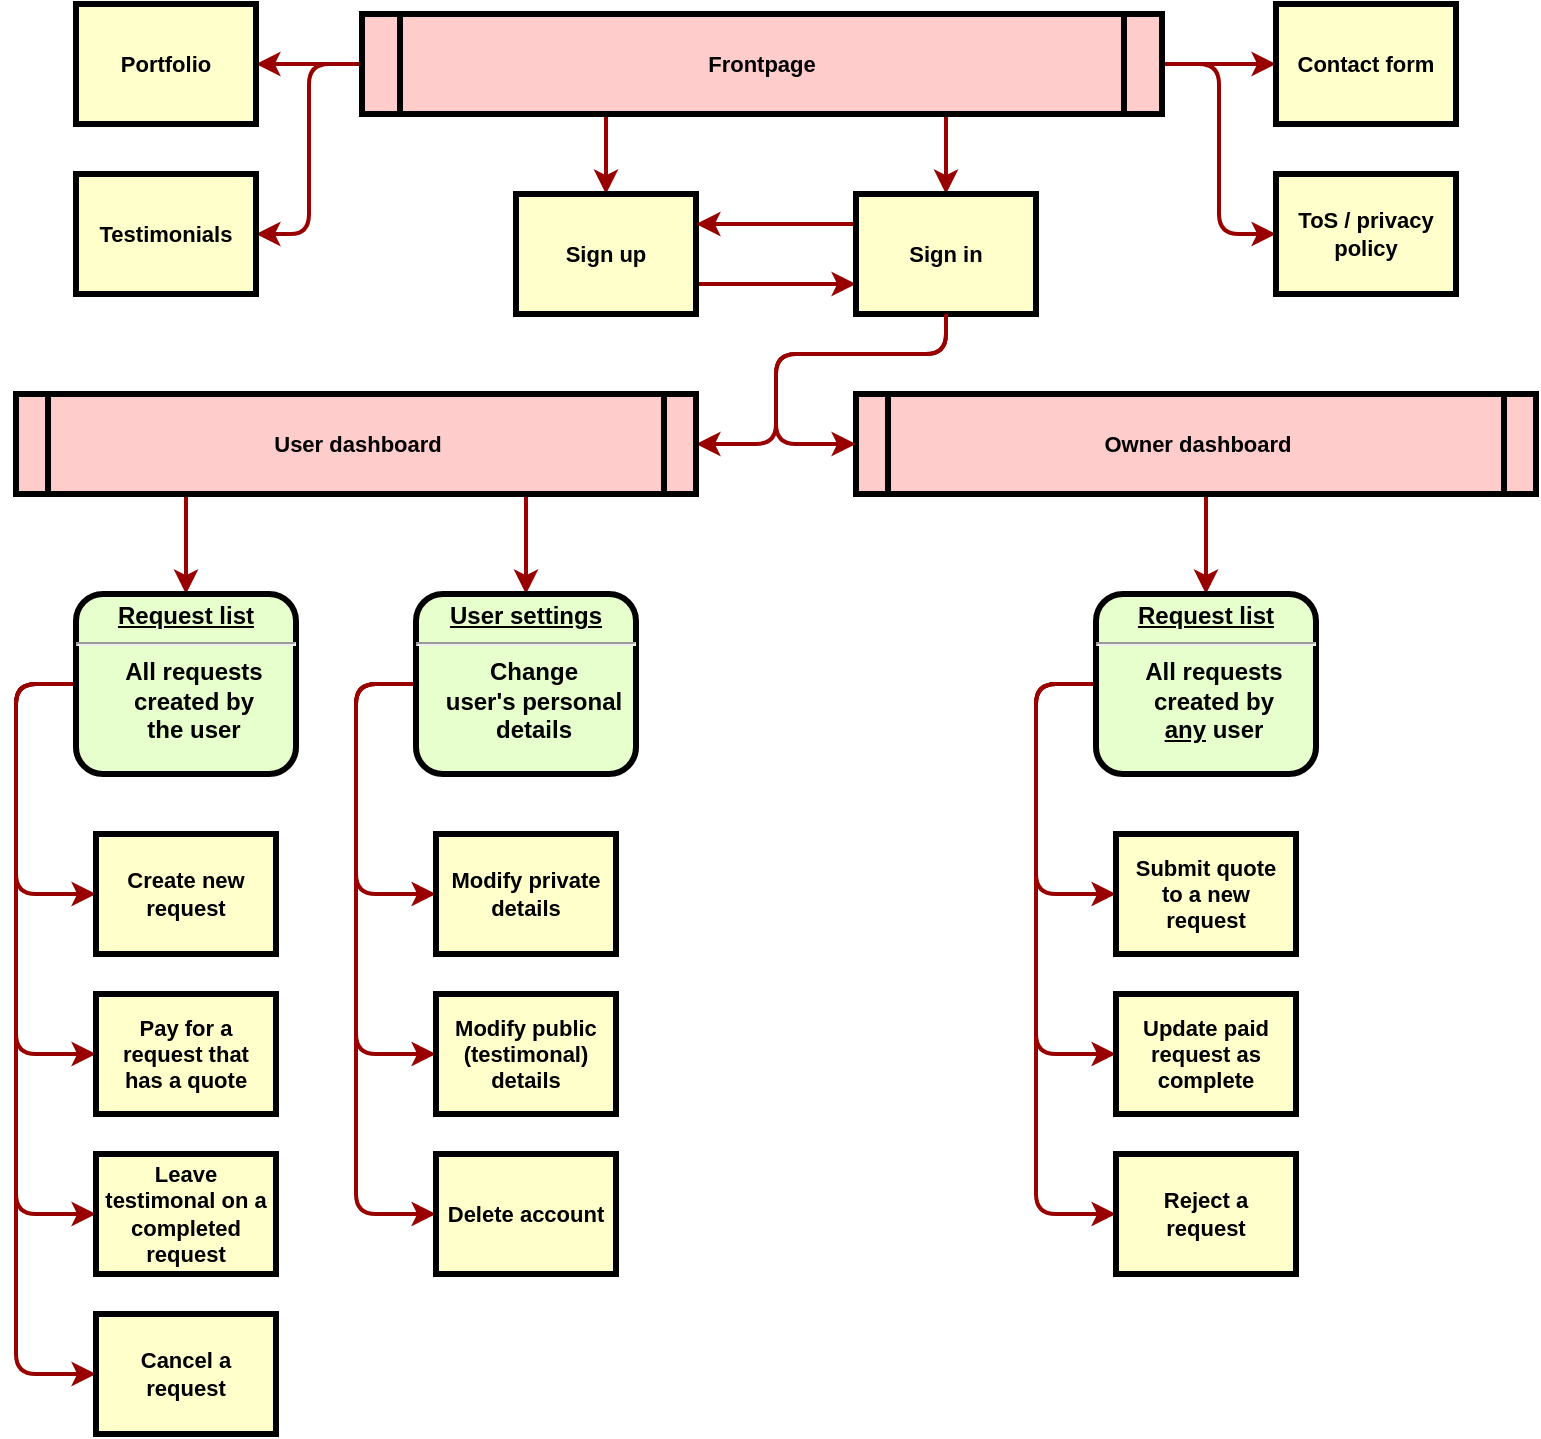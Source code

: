 <mxfile version="21.2.8" type="device">
  <diagram name="Page-1" id="c7558073-3199-34d8-9f00-42111426c3f3">
    <mxGraphModel dx="1050" dy="669" grid="1" gridSize="10" guides="1" tooltips="1" connect="1" arrows="1" fold="1" page="1" pageScale="1" pageWidth="826" pageHeight="1169" background="none" math="0" shadow="0">
      <root>
        <mxCell id="0" />
        <mxCell id="1" parent="0" />
        <mxCell id="nj0VBdOls4TEGpNAEVAh-98" style="edgeStyle=elbowEdgeStyle;shape=connector;rounded=1;orthogonalLoop=1;jettySize=auto;elbow=horizontal;html=1;entryX=0;entryY=0.5;entryDx=0;entryDy=0;labelBackgroundColor=default;strokeColor=#990000;strokeWidth=2;fontFamily=Helvetica;fontSize=11;fontColor=default;endArrow=classic;" edge="1" parent="1" source="nj0VBdOls4TEGpNAEVAh-96" target="nj0VBdOls4TEGpNAEVAh-97">
          <mxGeometry relative="1" as="geometry" />
        </mxCell>
        <mxCell id="nj0VBdOls4TEGpNAEVAh-101" style="edgeStyle=elbowEdgeStyle;shape=connector;rounded=1;orthogonalLoop=1;jettySize=auto;elbow=horizontal;html=1;entryX=0.5;entryY=0;entryDx=0;entryDy=0;labelBackgroundColor=default;strokeColor=#990000;strokeWidth=2;fontFamily=Helvetica;fontSize=11;fontColor=default;endArrow=classic;" edge="1" parent="1" source="nj0VBdOls4TEGpNAEVAh-96" target="nj0VBdOls4TEGpNAEVAh-99">
          <mxGeometry relative="1" as="geometry" />
        </mxCell>
        <mxCell id="nj0VBdOls4TEGpNAEVAh-102" style="edgeStyle=elbowEdgeStyle;shape=connector;rounded=1;orthogonalLoop=1;jettySize=auto;elbow=horizontal;html=1;entryX=0.5;entryY=0;entryDx=0;entryDy=0;labelBackgroundColor=default;strokeColor=#990000;strokeWidth=2;fontFamily=Helvetica;fontSize=11;fontColor=default;endArrow=classic;" edge="1" parent="1" source="nj0VBdOls4TEGpNAEVAh-96" target="nj0VBdOls4TEGpNAEVAh-100">
          <mxGeometry relative="1" as="geometry" />
        </mxCell>
        <mxCell id="nj0VBdOls4TEGpNAEVAh-111" style="edgeStyle=elbowEdgeStyle;shape=connector;rounded=1;orthogonalLoop=1;jettySize=auto;elbow=horizontal;html=1;entryX=0;entryY=0.5;entryDx=0;entryDy=0;labelBackgroundColor=default;strokeColor=#990000;strokeWidth=2;fontFamily=Helvetica;fontSize=11;fontColor=default;endArrow=classic;" edge="1" parent="1" source="nj0VBdOls4TEGpNAEVAh-96" target="nj0VBdOls4TEGpNAEVAh-110">
          <mxGeometry relative="1" as="geometry" />
        </mxCell>
        <mxCell id="nj0VBdOls4TEGpNAEVAh-113" style="edgeStyle=elbowEdgeStyle;shape=connector;rounded=1;orthogonalLoop=1;jettySize=auto;elbow=horizontal;html=1;labelBackgroundColor=default;strokeColor=#990000;strokeWidth=2;fontFamily=Helvetica;fontSize=11;fontColor=default;endArrow=classic;" edge="1" parent="1" source="nj0VBdOls4TEGpNAEVAh-96" target="nj0VBdOls4TEGpNAEVAh-112">
          <mxGeometry relative="1" as="geometry" />
        </mxCell>
        <mxCell id="nj0VBdOls4TEGpNAEVAh-141" style="edgeStyle=elbowEdgeStyle;shape=connector;rounded=1;orthogonalLoop=1;jettySize=auto;elbow=horizontal;html=1;labelBackgroundColor=default;strokeColor=#990000;strokeWidth=2;fontFamily=Helvetica;fontSize=11;fontColor=default;endArrow=classic;" edge="1" parent="1" source="nj0VBdOls4TEGpNAEVAh-96" target="nj0VBdOls4TEGpNAEVAh-140">
          <mxGeometry relative="1" as="geometry" />
        </mxCell>
        <mxCell id="nj0VBdOls4TEGpNAEVAh-96" value="Frontpage" style="shape=process;whiteSpace=wrap;align=center;verticalAlign=middle;size=0.048;fontStyle=1;strokeWidth=3;fillColor=#FFCCCC;fontFamily=Helvetica;fontSize=11;fontColor=default;" vertex="1" parent="1">
          <mxGeometry x="213.0" y="70" width="400" height="50" as="geometry" />
        </mxCell>
        <mxCell id="nj0VBdOls4TEGpNAEVAh-97" value="Contact form" style="whiteSpace=wrap;align=center;verticalAlign=middle;fontStyle=1;strokeWidth=3;fillColor=#FFFFCC;fontFamily=Helvetica;fontSize=11;fontColor=default;" vertex="1" parent="1">
          <mxGeometry x="670" y="65" width="90" height="60" as="geometry" />
        </mxCell>
        <mxCell id="nj0VBdOls4TEGpNAEVAh-104" style="edgeStyle=elbowEdgeStyle;shape=connector;rounded=1;orthogonalLoop=1;jettySize=auto;elbow=horizontal;html=1;entryX=0;entryY=0.75;entryDx=0;entryDy=0;labelBackgroundColor=default;strokeColor=#990000;strokeWidth=2;fontFamily=Helvetica;fontSize=11;fontColor=default;endArrow=classic;exitX=1;exitY=0.75;exitDx=0;exitDy=0;" edge="1" parent="1" source="nj0VBdOls4TEGpNAEVAh-99" target="nj0VBdOls4TEGpNAEVAh-100">
          <mxGeometry relative="1" as="geometry" />
        </mxCell>
        <mxCell id="nj0VBdOls4TEGpNAEVAh-99" value="Sign up" style="whiteSpace=wrap;align=center;verticalAlign=middle;fontStyle=1;strokeWidth=3;fillColor=#FFFFCC;fontFamily=Helvetica;fontSize=11;fontColor=default;" vertex="1" parent="1">
          <mxGeometry x="290" y="160" width="90" height="60" as="geometry" />
        </mxCell>
        <mxCell id="nj0VBdOls4TEGpNAEVAh-103" style="edgeStyle=elbowEdgeStyle;shape=connector;rounded=1;orthogonalLoop=1;jettySize=auto;elbow=horizontal;html=1;entryX=1;entryY=0.25;entryDx=0;entryDy=0;labelBackgroundColor=default;strokeColor=#990000;strokeWidth=2;fontFamily=Helvetica;fontSize=11;fontColor=default;endArrow=classic;exitX=0;exitY=0.25;exitDx=0;exitDy=0;" edge="1" parent="1" source="nj0VBdOls4TEGpNAEVAh-100" target="nj0VBdOls4TEGpNAEVAh-99">
          <mxGeometry relative="1" as="geometry" />
        </mxCell>
        <mxCell id="nj0VBdOls4TEGpNAEVAh-108" style="edgeStyle=orthogonalEdgeStyle;shape=connector;rounded=1;orthogonalLoop=1;jettySize=auto;elbow=vertical;html=1;entryX=1;entryY=0.5;entryDx=0;entryDy=0;labelBackgroundColor=default;strokeColor=#990000;strokeWidth=2;fontFamily=Helvetica;fontSize=11;fontColor=default;endArrow=classic;exitX=0.5;exitY=1;exitDx=0;exitDy=0;" edge="1" parent="1" source="nj0VBdOls4TEGpNAEVAh-100" target="nj0VBdOls4TEGpNAEVAh-105">
          <mxGeometry relative="1" as="geometry">
            <Array as="points">
              <mxPoint x="505" y="240" />
              <mxPoint x="420" y="240" />
              <mxPoint x="420" y="285" />
            </Array>
          </mxGeometry>
        </mxCell>
        <mxCell id="nj0VBdOls4TEGpNAEVAh-100" value="Sign in" style="whiteSpace=wrap;align=center;verticalAlign=middle;fontStyle=1;strokeWidth=3;fillColor=#FFFFCC;fontFamily=Helvetica;fontSize=11;fontColor=default;" vertex="1" parent="1">
          <mxGeometry x="460" y="160" width="90" height="60" as="geometry" />
        </mxCell>
        <mxCell id="nj0VBdOls4TEGpNAEVAh-115" style="edgeStyle=elbowEdgeStyle;shape=connector;rounded=1;orthogonalLoop=1;jettySize=auto;elbow=horizontal;html=1;labelBackgroundColor=default;strokeColor=#990000;strokeWidth=2;fontFamily=Helvetica;fontSize=11;fontColor=default;endArrow=classic;" edge="1" parent="1" source="nj0VBdOls4TEGpNAEVAh-105" target="nj0VBdOls4TEGpNAEVAh-114">
          <mxGeometry relative="1" as="geometry" />
        </mxCell>
        <mxCell id="nj0VBdOls4TEGpNAEVAh-117" style="edgeStyle=elbowEdgeStyle;shape=connector;rounded=1;orthogonalLoop=1;jettySize=auto;elbow=horizontal;html=1;labelBackgroundColor=default;strokeColor=#990000;strokeWidth=2;fontFamily=Helvetica;fontSize=11;fontColor=default;endArrow=classic;" edge="1" parent="1" source="nj0VBdOls4TEGpNAEVAh-105" target="nj0VBdOls4TEGpNAEVAh-116">
          <mxGeometry relative="1" as="geometry" />
        </mxCell>
        <mxCell id="nj0VBdOls4TEGpNAEVAh-105" value="User dashboard" style="shape=process;whiteSpace=wrap;align=center;verticalAlign=middle;size=0.048;fontStyle=1;strokeWidth=3;fillColor=#FFCCCC;fontFamily=Helvetica;fontSize=11;fontColor=default;" vertex="1" parent="1">
          <mxGeometry x="40" y="260" width="340" height="50" as="geometry" />
        </mxCell>
        <mxCell id="nj0VBdOls4TEGpNAEVAh-119" style="edgeStyle=elbowEdgeStyle;shape=connector;rounded=1;orthogonalLoop=1;jettySize=auto;elbow=horizontal;html=1;labelBackgroundColor=default;strokeColor=#990000;strokeWidth=2;fontFamily=Helvetica;fontSize=11;fontColor=default;endArrow=classic;" edge="1" parent="1" source="nj0VBdOls4TEGpNAEVAh-106" target="nj0VBdOls4TEGpNAEVAh-118">
          <mxGeometry relative="1" as="geometry" />
        </mxCell>
        <mxCell id="nj0VBdOls4TEGpNAEVAh-106" value="Owner dashboard" style="shape=process;whiteSpace=wrap;align=center;verticalAlign=middle;size=0.048;fontStyle=1;strokeWidth=3;fillColor=#FFCCCC;fontFamily=Helvetica;fontSize=11;fontColor=default;" vertex="1" parent="1">
          <mxGeometry x="460" y="260" width="340" height="50" as="geometry" />
        </mxCell>
        <mxCell id="nj0VBdOls4TEGpNAEVAh-109" style="edgeStyle=orthogonalEdgeStyle;shape=connector;rounded=1;orthogonalLoop=1;jettySize=auto;elbow=vertical;html=1;entryX=0;entryY=0.5;entryDx=0;entryDy=0;labelBackgroundColor=default;strokeColor=#990000;strokeWidth=2;fontFamily=Helvetica;fontSize=11;fontColor=default;endArrow=classic;exitX=0.5;exitY=1;exitDx=0;exitDy=0;" edge="1" parent="1" target="nj0VBdOls4TEGpNAEVAh-106">
          <mxGeometry relative="1" as="geometry">
            <mxPoint x="505" y="220" as="sourcePoint" />
            <mxPoint x="380" y="285" as="targetPoint" />
            <Array as="points">
              <mxPoint x="505" y="240" />
              <mxPoint x="420" y="240" />
              <mxPoint x="420" y="285" />
            </Array>
          </mxGeometry>
        </mxCell>
        <mxCell id="nj0VBdOls4TEGpNAEVAh-110" value="ToS / privacy&#xa;policy" style="whiteSpace=wrap;align=center;verticalAlign=middle;fontStyle=1;strokeWidth=3;fillColor=#FFFFCC;fontFamily=Helvetica;fontSize=11;fontColor=default;" vertex="1" parent="1">
          <mxGeometry x="670" y="150" width="90" height="60" as="geometry" />
        </mxCell>
        <mxCell id="nj0VBdOls4TEGpNAEVAh-112" value="Portfolio" style="whiteSpace=wrap;align=center;verticalAlign=middle;fontStyle=1;strokeWidth=3;fillColor=#FFFFCC;fontFamily=Helvetica;fontSize=11;fontColor=default;" vertex="1" parent="1">
          <mxGeometry x="70" y="65" width="90" height="60" as="geometry" />
        </mxCell>
        <mxCell id="nj0VBdOls4TEGpNAEVAh-121" style="edgeStyle=elbowEdgeStyle;shape=connector;rounded=1;orthogonalLoop=1;jettySize=auto;elbow=horizontal;html=1;entryX=0;entryY=0.5;entryDx=0;entryDy=0;labelBackgroundColor=default;strokeColor=#990000;strokeWidth=2;fontFamily=Helvetica;fontSize=11;fontColor=default;endArrow=classic;" edge="1" parent="1" source="nj0VBdOls4TEGpNAEVAh-114" target="nj0VBdOls4TEGpNAEVAh-120">
          <mxGeometry relative="1" as="geometry">
            <Array as="points">
              <mxPoint x="40" y="470" />
            </Array>
          </mxGeometry>
        </mxCell>
        <mxCell id="nj0VBdOls4TEGpNAEVAh-123" style="edgeStyle=elbowEdgeStyle;shape=connector;rounded=1;orthogonalLoop=1;jettySize=auto;elbow=horizontal;html=1;entryX=0;entryY=0.5;entryDx=0;entryDy=0;labelBackgroundColor=default;strokeColor=#990000;strokeWidth=2;fontFamily=Helvetica;fontSize=11;fontColor=default;endArrow=classic;" edge="1" parent="1" source="nj0VBdOls4TEGpNAEVAh-114" target="nj0VBdOls4TEGpNAEVAh-122">
          <mxGeometry relative="1" as="geometry">
            <Array as="points">
              <mxPoint x="40" y="520" />
            </Array>
          </mxGeometry>
        </mxCell>
        <mxCell id="nj0VBdOls4TEGpNAEVAh-125" style="edgeStyle=elbowEdgeStyle;shape=connector;rounded=1;orthogonalLoop=1;jettySize=auto;elbow=horizontal;html=1;entryX=0;entryY=0.5;entryDx=0;entryDy=0;labelBackgroundColor=default;strokeColor=#990000;strokeWidth=2;fontFamily=Helvetica;fontSize=11;fontColor=default;endArrow=classic;" edge="1" parent="1" source="nj0VBdOls4TEGpNAEVAh-114" target="nj0VBdOls4TEGpNAEVAh-124">
          <mxGeometry relative="1" as="geometry">
            <Array as="points">
              <mxPoint x="40" y="560" />
            </Array>
          </mxGeometry>
        </mxCell>
        <mxCell id="nj0VBdOls4TEGpNAEVAh-137" style="edgeStyle=elbowEdgeStyle;shape=connector;rounded=1;orthogonalLoop=1;jettySize=auto;elbow=horizontal;html=1;entryX=0;entryY=0.5;entryDx=0;entryDy=0;labelBackgroundColor=default;strokeColor=#990000;strokeWidth=2;fontFamily=Helvetica;fontSize=11;fontColor=default;endArrow=classic;" edge="1" parent="1" source="nj0VBdOls4TEGpNAEVAh-114" target="nj0VBdOls4TEGpNAEVAh-136">
          <mxGeometry relative="1" as="geometry">
            <Array as="points">
              <mxPoint x="40" y="610" />
            </Array>
          </mxGeometry>
        </mxCell>
        <mxCell id="nj0VBdOls4TEGpNAEVAh-114" value="&lt;p style=&quot;margin: 0px; margin-top: 4px; text-align: center; text-decoration: underline;&quot;&gt;&lt;strong&gt;Request list&lt;br&gt;&lt;/strong&gt;&lt;/p&gt;&lt;hr&gt;&lt;p style=&quot;margin: 0px; margin-left: 8px;&quot;&gt;All requests&lt;/p&gt;&lt;p style=&quot;margin: 0px; margin-left: 8px;&quot;&gt;created by&lt;/p&gt;&lt;p style=&quot;margin: 0px; margin-left: 8px;&quot;&gt;the user&lt;/p&gt;" style="verticalAlign=middle;align=center;overflow=fill;fontSize=12;fontFamily=Helvetica;html=1;rounded=1;fontStyle=1;strokeWidth=3;fillColor=#E6FFCC;fontColor=default;" vertex="1" parent="1">
          <mxGeometry x="70" y="360" width="110" height="90" as="geometry" />
        </mxCell>
        <mxCell id="nj0VBdOls4TEGpNAEVAh-127" style="edgeStyle=elbowEdgeStyle;shape=connector;rounded=1;orthogonalLoop=1;jettySize=auto;elbow=horizontal;html=1;entryX=0;entryY=0.5;entryDx=0;entryDy=0;labelBackgroundColor=default;strokeColor=#990000;strokeWidth=2;fontFamily=Helvetica;fontSize=11;fontColor=default;endArrow=classic;" edge="1" parent="1" source="nj0VBdOls4TEGpNAEVAh-116" target="nj0VBdOls4TEGpNAEVAh-126">
          <mxGeometry relative="1" as="geometry">
            <Array as="points">
              <mxPoint x="210" y="480" />
            </Array>
          </mxGeometry>
        </mxCell>
        <mxCell id="nj0VBdOls4TEGpNAEVAh-129" style="edgeStyle=elbowEdgeStyle;shape=connector;rounded=1;orthogonalLoop=1;jettySize=auto;elbow=horizontal;html=1;entryX=0;entryY=0.5;entryDx=0;entryDy=0;labelBackgroundColor=default;strokeColor=#990000;strokeWidth=2;fontFamily=Helvetica;fontSize=11;fontColor=default;endArrow=classic;" edge="1" parent="1" source="nj0VBdOls4TEGpNAEVAh-116" target="nj0VBdOls4TEGpNAEVAh-128">
          <mxGeometry relative="1" as="geometry">
            <Array as="points">
              <mxPoint x="210" y="520" />
            </Array>
          </mxGeometry>
        </mxCell>
        <mxCell id="nj0VBdOls4TEGpNAEVAh-131" style="edgeStyle=elbowEdgeStyle;shape=connector;rounded=1;orthogonalLoop=1;jettySize=auto;elbow=horizontal;html=1;entryX=0;entryY=0.5;entryDx=0;entryDy=0;labelBackgroundColor=default;strokeColor=#990000;strokeWidth=2;fontFamily=Helvetica;fontSize=11;fontColor=default;endArrow=classic;" edge="1" parent="1" source="nj0VBdOls4TEGpNAEVAh-116" target="nj0VBdOls4TEGpNAEVAh-130">
          <mxGeometry relative="1" as="geometry">
            <Array as="points">
              <mxPoint x="210" y="570" />
            </Array>
          </mxGeometry>
        </mxCell>
        <mxCell id="nj0VBdOls4TEGpNAEVAh-116" value="&lt;p style=&quot;margin: 0px; margin-top: 4px; text-align: center; text-decoration: underline;&quot;&gt;&lt;strong&gt;User settings&lt;br&gt;&lt;/strong&gt;&lt;/p&gt;&lt;hr&gt;&lt;p style=&quot;margin: 0px; margin-left: 8px;&quot;&gt;Change&lt;/p&gt;&lt;p style=&quot;margin: 0px; margin-left: 8px;&quot;&gt;user&#39;s personal&lt;/p&gt;&lt;p style=&quot;margin: 0px; margin-left: 8px;&quot;&gt;details&lt;/p&gt;" style="verticalAlign=middle;align=center;overflow=fill;fontSize=12;fontFamily=Helvetica;html=1;rounded=1;fontStyle=1;strokeWidth=3;fillColor=#E6FFCC;fontColor=default;" vertex="1" parent="1">
          <mxGeometry x="240" y="360" width="110" height="90" as="geometry" />
        </mxCell>
        <mxCell id="nj0VBdOls4TEGpNAEVAh-133" style="edgeStyle=elbowEdgeStyle;shape=connector;rounded=1;orthogonalLoop=1;jettySize=auto;elbow=horizontal;html=1;entryX=0;entryY=0.5;entryDx=0;entryDy=0;labelBackgroundColor=default;strokeColor=#990000;strokeWidth=2;fontFamily=Helvetica;fontSize=11;fontColor=default;endArrow=classic;" edge="1" parent="1" source="nj0VBdOls4TEGpNAEVAh-118" target="nj0VBdOls4TEGpNAEVAh-132">
          <mxGeometry relative="1" as="geometry">
            <Array as="points">
              <mxPoint x="550" y="460" />
            </Array>
          </mxGeometry>
        </mxCell>
        <mxCell id="nj0VBdOls4TEGpNAEVAh-135" style="edgeStyle=elbowEdgeStyle;shape=connector;rounded=1;orthogonalLoop=1;jettySize=auto;elbow=horizontal;html=1;entryX=0;entryY=0.5;entryDx=0;entryDy=0;labelBackgroundColor=default;strokeColor=#990000;strokeWidth=2;fontFamily=Helvetica;fontSize=11;fontColor=default;endArrow=classic;" edge="1" parent="1" source="nj0VBdOls4TEGpNAEVAh-118" target="nj0VBdOls4TEGpNAEVAh-134">
          <mxGeometry relative="1" as="geometry">
            <Array as="points">
              <mxPoint x="550" y="530" />
            </Array>
          </mxGeometry>
        </mxCell>
        <mxCell id="nj0VBdOls4TEGpNAEVAh-139" style="edgeStyle=elbowEdgeStyle;shape=connector;rounded=1;orthogonalLoop=1;jettySize=auto;elbow=horizontal;html=1;entryX=0;entryY=0.5;entryDx=0;entryDy=0;labelBackgroundColor=default;strokeColor=#990000;strokeWidth=2;fontFamily=Helvetica;fontSize=11;fontColor=default;endArrow=classic;" edge="1" parent="1" source="nj0VBdOls4TEGpNAEVAh-118" target="nj0VBdOls4TEGpNAEVAh-138">
          <mxGeometry relative="1" as="geometry">
            <Array as="points">
              <mxPoint x="550" y="560" />
            </Array>
          </mxGeometry>
        </mxCell>
        <mxCell id="nj0VBdOls4TEGpNAEVAh-118" value="&lt;p style=&quot;margin: 0px; margin-top: 4px; text-align: center; text-decoration: underline;&quot;&gt;&lt;strong&gt;Request list&lt;br&gt;&lt;/strong&gt;&lt;/p&gt;&lt;hr&gt;&lt;p style=&quot;margin: 0px; margin-left: 8px;&quot;&gt;All requests&lt;/p&gt;&lt;p style=&quot;margin: 0px; margin-left: 8px;&quot;&gt;created by&lt;/p&gt;&lt;p style=&quot;margin: 0px; margin-left: 8px;&quot;&gt;&lt;u&gt;any&lt;/u&gt; user&lt;/p&gt;" style="verticalAlign=middle;align=center;overflow=fill;fontSize=12;fontFamily=Helvetica;html=1;rounded=1;fontStyle=1;strokeWidth=3;fillColor=#E6FFCC;fontColor=default;" vertex="1" parent="1">
          <mxGeometry x="580" y="360" width="110" height="90" as="geometry" />
        </mxCell>
        <mxCell id="nj0VBdOls4TEGpNAEVAh-120" value="Create new&#xa;request" style="whiteSpace=wrap;align=center;verticalAlign=middle;fontStyle=1;strokeWidth=3;fillColor=#FFFFCC;fontFamily=Helvetica;fontSize=11;fontColor=default;" vertex="1" parent="1">
          <mxGeometry x="80" y="480" width="90" height="60" as="geometry" />
        </mxCell>
        <mxCell id="nj0VBdOls4TEGpNAEVAh-122" value="Pay for a request that&#xa;has a quote" style="whiteSpace=wrap;align=center;verticalAlign=middle;fontStyle=1;strokeWidth=3;fillColor=#FFFFCC;fontFamily=Helvetica;fontSize=11;fontColor=default;" vertex="1" parent="1">
          <mxGeometry x="80" y="560" width="90" height="60" as="geometry" />
        </mxCell>
        <mxCell id="nj0VBdOls4TEGpNAEVAh-124" value="Leave testimonal on a completed request" style="whiteSpace=wrap;align=center;verticalAlign=middle;fontStyle=1;strokeWidth=3;fillColor=#FFFFCC;fontFamily=Helvetica;fontSize=11;fontColor=default;" vertex="1" parent="1">
          <mxGeometry x="80" y="640" width="90" height="60" as="geometry" />
        </mxCell>
        <mxCell id="nj0VBdOls4TEGpNAEVAh-126" value="Modify private&#xa;details" style="whiteSpace=wrap;align=center;verticalAlign=middle;fontStyle=1;strokeWidth=3;fillColor=#FFFFCC;fontFamily=Helvetica;fontSize=11;fontColor=default;" vertex="1" parent="1">
          <mxGeometry x="250" y="480" width="90" height="60" as="geometry" />
        </mxCell>
        <mxCell id="nj0VBdOls4TEGpNAEVAh-128" value="Modify public&#xa;(testimonal)&#xa;details" style="whiteSpace=wrap;align=center;verticalAlign=middle;fontStyle=1;strokeWidth=3;fillColor=#FFFFCC;fontFamily=Helvetica;fontSize=11;fontColor=default;" vertex="1" parent="1">
          <mxGeometry x="250" y="560" width="90" height="60" as="geometry" />
        </mxCell>
        <mxCell id="nj0VBdOls4TEGpNAEVAh-130" value="Delete account" style="whiteSpace=wrap;align=center;verticalAlign=middle;fontStyle=1;strokeWidth=3;fillColor=#FFFFCC;fontFamily=Helvetica;fontSize=11;fontColor=default;" vertex="1" parent="1">
          <mxGeometry x="250" y="640" width="90" height="60" as="geometry" />
        </mxCell>
        <mxCell id="nj0VBdOls4TEGpNAEVAh-132" value="Submit quote&#xa;to a new&#xa;request" style="whiteSpace=wrap;align=center;verticalAlign=middle;fontStyle=1;strokeWidth=3;fillColor=#FFFFCC;fontFamily=Helvetica;fontSize=11;fontColor=default;" vertex="1" parent="1">
          <mxGeometry x="590" y="480" width="90" height="60" as="geometry" />
        </mxCell>
        <mxCell id="nj0VBdOls4TEGpNAEVAh-134" value="Update paid&#xa;request as&#xa;complete" style="whiteSpace=wrap;align=center;verticalAlign=middle;fontStyle=1;strokeWidth=3;fillColor=#FFFFCC;fontFamily=Helvetica;fontSize=11;fontColor=default;" vertex="1" parent="1">
          <mxGeometry x="590" y="560" width="90" height="60" as="geometry" />
        </mxCell>
        <mxCell id="nj0VBdOls4TEGpNAEVAh-136" value="Cancel a request" style="whiteSpace=wrap;align=center;verticalAlign=middle;fontStyle=1;strokeWidth=3;fillColor=#FFFFCC;fontFamily=Helvetica;fontSize=11;fontColor=default;" vertex="1" parent="1">
          <mxGeometry x="80" y="720" width="90" height="60" as="geometry" />
        </mxCell>
        <mxCell id="nj0VBdOls4TEGpNAEVAh-138" value="Reject a&#xa;request" style="whiteSpace=wrap;align=center;verticalAlign=middle;fontStyle=1;strokeWidth=3;fillColor=#FFFFCC;fontFamily=Helvetica;fontSize=11;fontColor=default;" vertex="1" parent="1">
          <mxGeometry x="590" y="640" width="90" height="60" as="geometry" />
        </mxCell>
        <mxCell id="nj0VBdOls4TEGpNAEVAh-140" value="Testimonials" style="whiteSpace=wrap;align=center;verticalAlign=middle;fontStyle=1;strokeWidth=3;fillColor=#FFFFCC;fontFamily=Helvetica;fontSize=11;fontColor=default;" vertex="1" parent="1">
          <mxGeometry x="70" y="150" width="90" height="60" as="geometry" />
        </mxCell>
      </root>
    </mxGraphModel>
  </diagram>
</mxfile>
